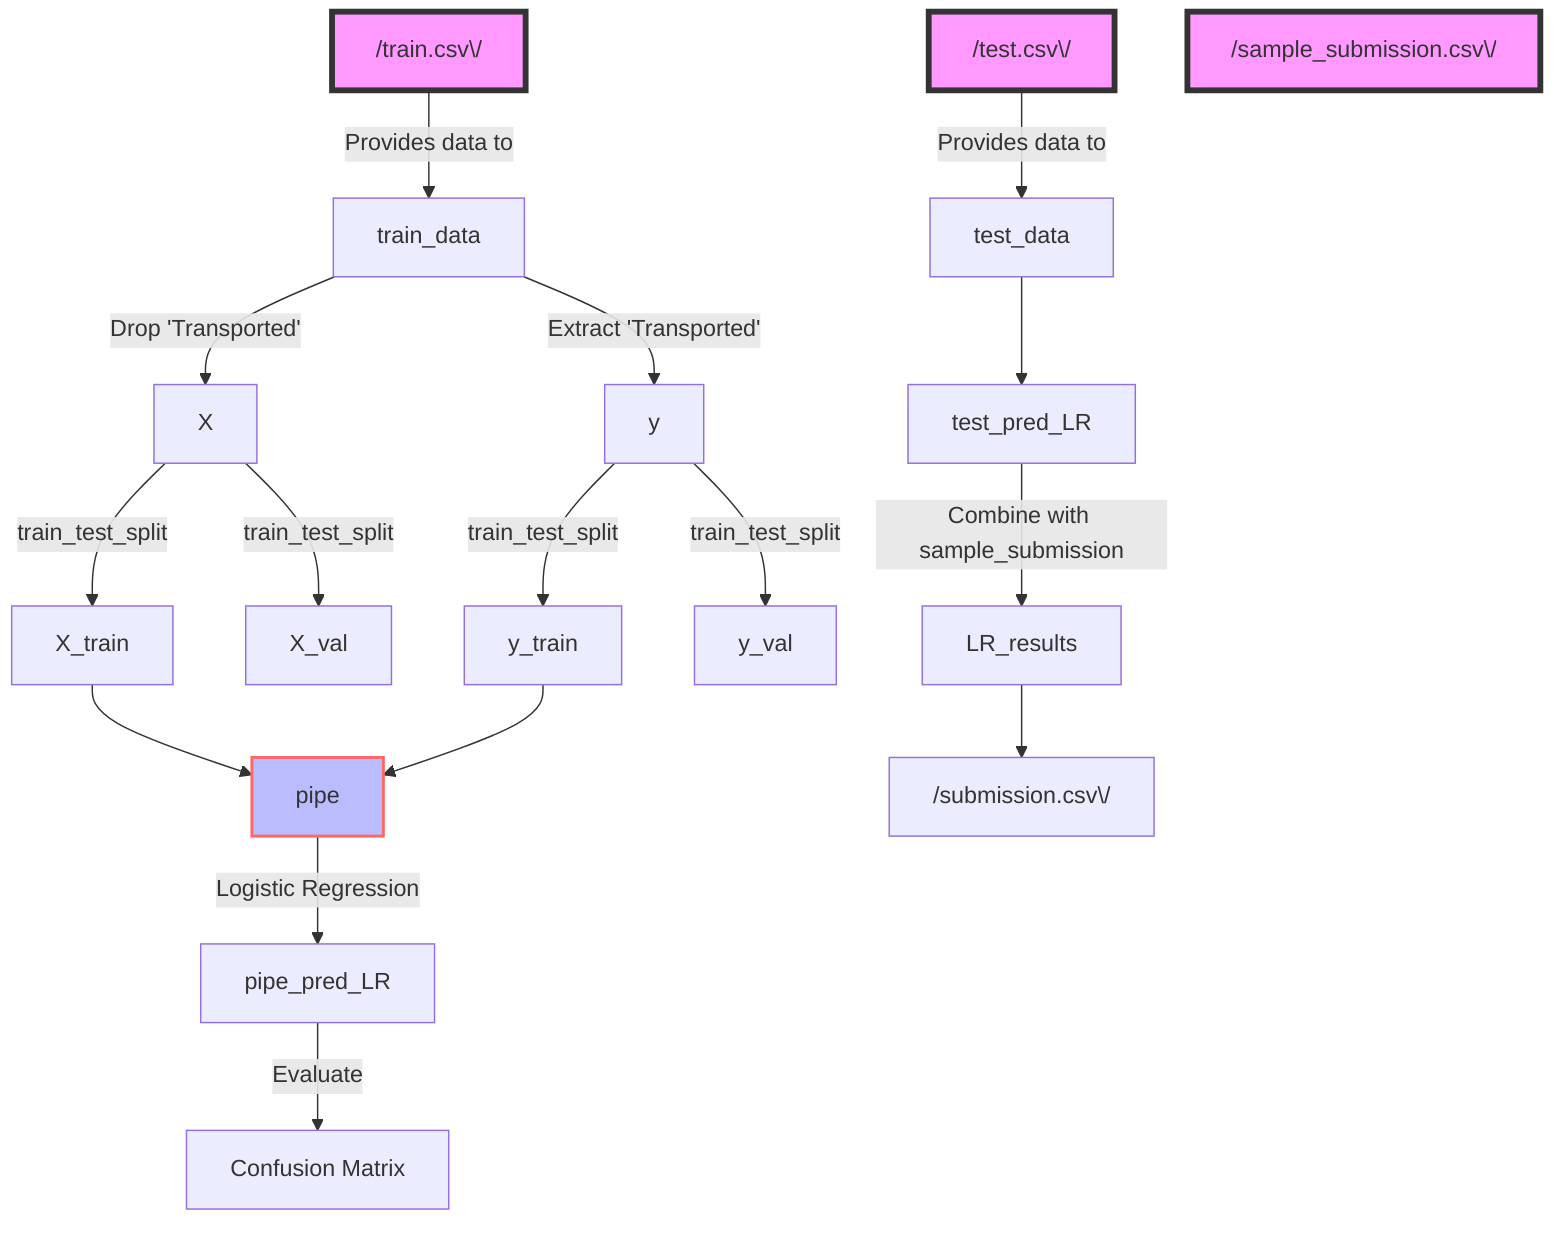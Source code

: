 flowchart TD
    %% Data Sources
    A1["/train.csv\/"]:::source -- Provides data to --> B1[train_data]
    A2["/test.csv\/"]:::source -- Provides data to --> B4[test_data]
    A3["/sample_submission.csv\/"]:::source

    %% Preprocessing and Splitting
    B1[train_data] -- Drop 'Transported' --> B2[X]
    B1 -- Extract 'Transported' --> B3[y]
    B2 -- train_test_split --> C1[X_train]
    B2 -- train_test_split --> C2[X_val]
    B3 -- train_test_split --> C3[y_train]
    B3 -- train_test_split --> C4[y_val]

    %% Model and Pipeline
    C1 --> D2[pipe]
    C3 --> D2
    D2[pipe]:::model -- Logistic Regression --> D3[pipe_pred_LR]
    D3 -- Evaluate --> E1[Confusion Matrix]

    %% Test Predictions
    B4[test_data] --> E2[test_pred_LR]
    E2 -- Combine with sample_submission --> E3[LR_results]
    E3 --> F1["/submission.csv\/"]

    classDef source fill:#f9f,stroke:#333,stroke-width:4px;
    classDef model fill:#bbf,stroke:#f66,stroke-width:2px;
